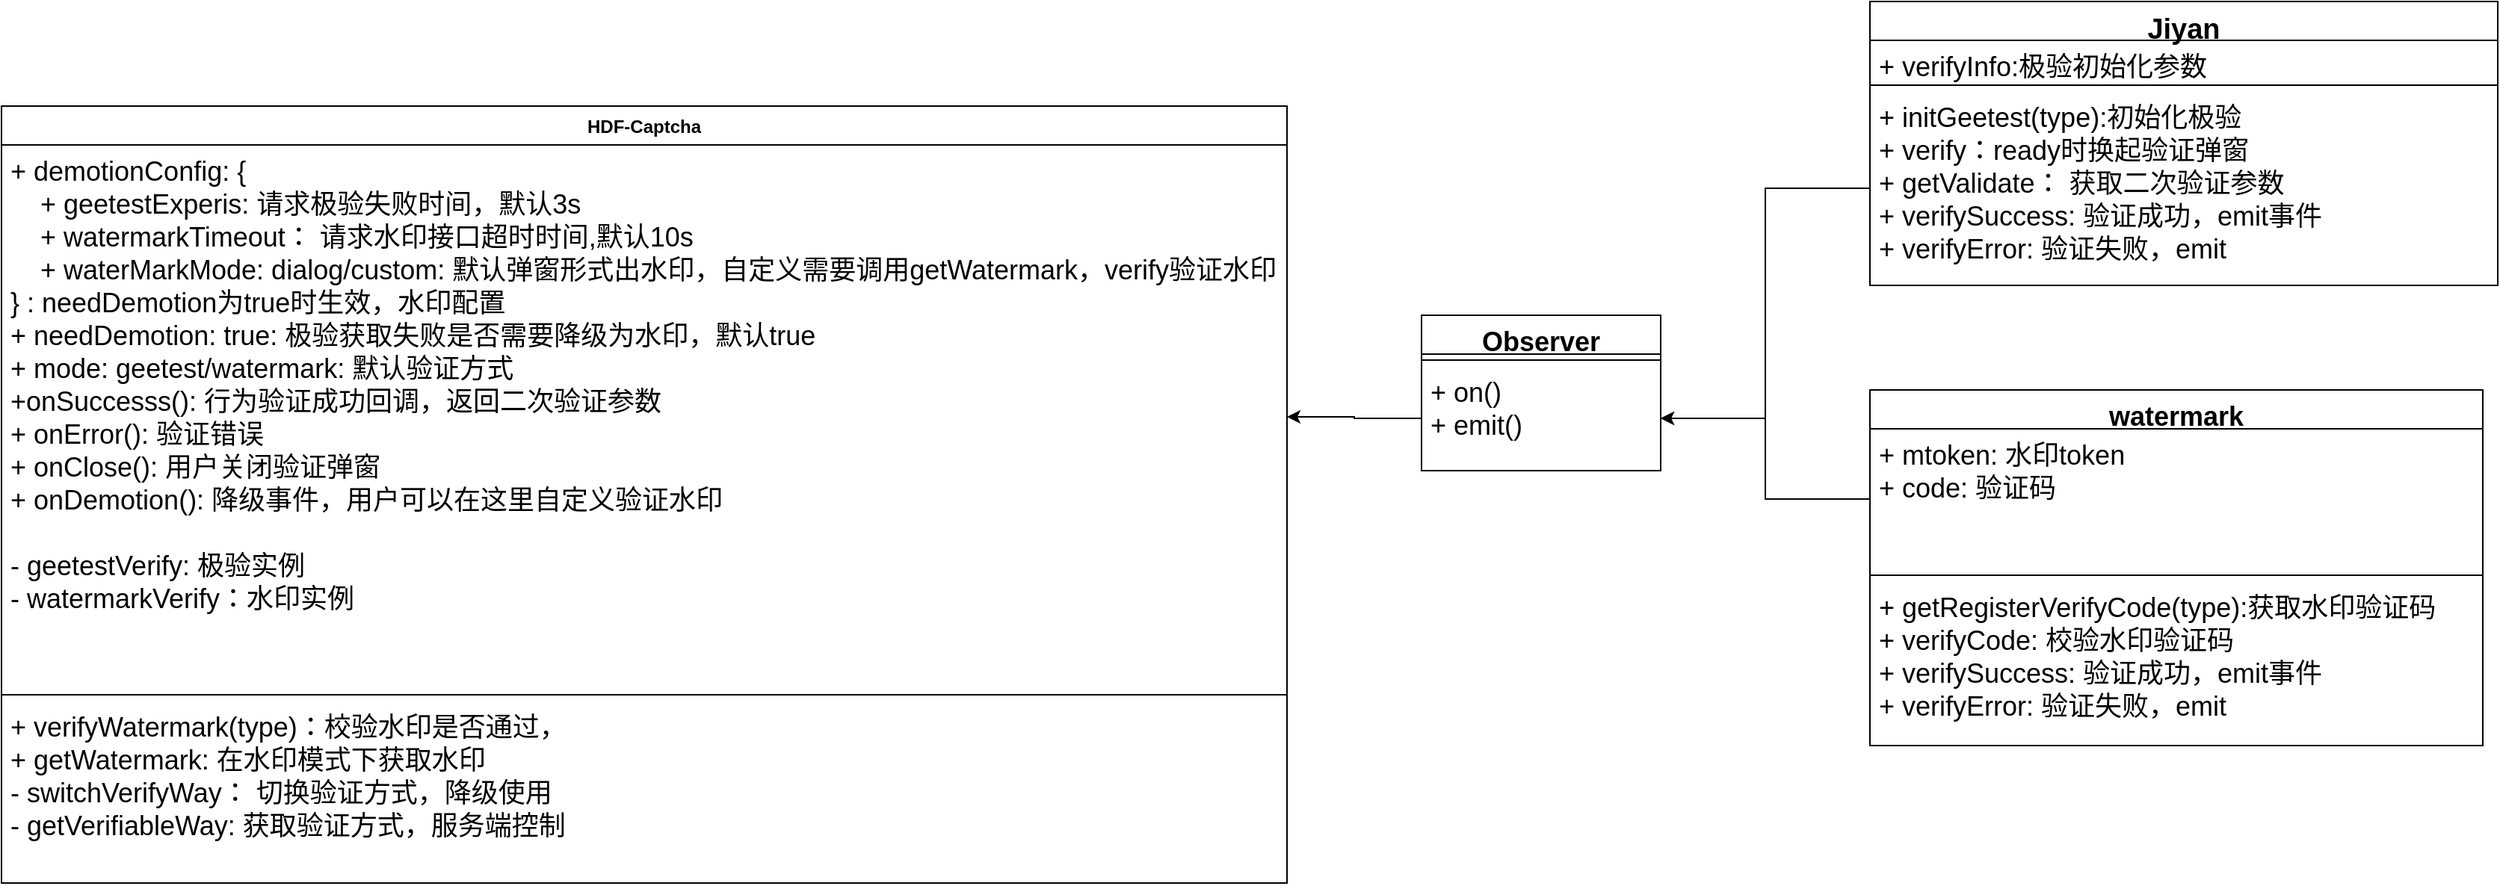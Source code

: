 <mxfile version="17.1.3" type="github">
  <diagram name="Page-1" id="c4acf3e9-155e-7222-9cf6-157b1a14988f">
    <mxGraphModel dx="3483" dy="981" grid="1" gridSize="10" guides="1" tooltips="1" connect="1" arrows="1" fold="1" page="1" pageScale="1" pageWidth="850" pageHeight="1100" background="none" math="0" shadow="0">
      <root>
        <mxCell id="0" />
        <mxCell id="1" parent="0" />
        <mxCell id="5d2195bd80daf111-26" style="edgeStyle=orthogonalEdgeStyle;rounded=0;html=1;dashed=1;labelBackgroundColor=none;startFill=0;endArrow=open;endFill=0;endSize=10;fontFamily=Verdana;fontSize=10;" parent="1" target="5d2195bd80daf111-17" edge="1">
          <mxGeometry relative="1" as="geometry">
            <Array as="points" />
            <mxPoint x="640" y="300" as="sourcePoint" />
          </mxGeometry>
        </mxCell>
        <mxCell id="y2ISrQt28wzneB1zYCyP-2" value="HDF-Captcha" style="swimlane;fontStyle=1;align=center;verticalAlign=top;childLayout=stackLayout;horizontal=1;startSize=26;horizontalStack=0;resizeParent=1;resizeParentMax=0;resizeLast=0;collapsible=1;marginBottom=0;" vertex="1" parent="1">
          <mxGeometry x="-1080" y="410" width="860" height="520" as="geometry" />
        </mxCell>
        <mxCell id="y2ISrQt28wzneB1zYCyP-3" value="+ demotionConfig: {&#xa;    + geetestExperis: 请求极验失败时间，默认3s&#xa;    + watermarkTimeout： 请求水印接口超时时间,默认10s&#xa;    + waterMarkMode: dialog/custom: 默认弹窗形式出水印，自定义需要调用getWatermark，verify验证水印&#xa;} : needDemotion为true时生效，水印配置&#xa;+ needDemotion: true: 极验获取失败是否需要降级为水印，默认true&#xa;+ mode: geetest/watermark: 默认验证方式&#xa;+onSuccesss(): 行为验证成功回调，返回二次验证参数&#xa;+ onError(): 验证错误&#xa;+ onClose(): 用户关闭验证弹窗&#xa;+ onDemotion(): 降级事件，用户可以在这里自定义验证水印&#xa;&#xa;- geetestVerify: 极验实例&#xa;- watermarkVerify：水印实例&#xa;" style="text;strokeColor=none;fillColor=none;align=left;verticalAlign=top;spacingLeft=4;spacingRight=4;overflow=hidden;rotatable=0;points=[[0,0.5],[1,0.5]];portConstraint=eastwest;fontSize=18;" vertex="1" parent="y2ISrQt28wzneB1zYCyP-2">
          <mxGeometry y="26" width="860" height="364" as="geometry" />
        </mxCell>
        <mxCell id="y2ISrQt28wzneB1zYCyP-4" value="" style="line;strokeWidth=1;fillColor=none;align=left;verticalAlign=middle;spacingTop=-1;spacingLeft=3;spacingRight=3;rotatable=0;labelPosition=right;points=[];portConstraint=eastwest;" vertex="1" parent="y2ISrQt28wzneB1zYCyP-2">
          <mxGeometry y="390" width="860" height="8" as="geometry" />
        </mxCell>
        <mxCell id="y2ISrQt28wzneB1zYCyP-5" value="+ verifyWatermark(type)：校验水印是否通过，&#xa;+ getWatermark: 在水印模式下获取水印&#xa;- switchVerifyWay： 切换验证方式，降级使用&#xa;- getVerifiableWay: 获取验证方式，服务端控制" style="text;strokeColor=none;fillColor=none;align=left;verticalAlign=top;spacingLeft=4;spacingRight=4;overflow=hidden;rotatable=0;points=[[0,0.5],[1,0.5]];portConstraint=eastwest;fontSize=18;" vertex="1" parent="y2ISrQt28wzneB1zYCyP-2">
          <mxGeometry y="398" width="860" height="122" as="geometry" />
        </mxCell>
        <mxCell id="y2ISrQt28wzneB1zYCyP-6" value="Jiyan" style="swimlane;fontStyle=1;align=center;verticalAlign=top;childLayout=stackLayout;horizontal=1;startSize=26;horizontalStack=0;resizeParent=1;resizeParentMax=0;resizeLast=0;collapsible=1;marginBottom=0;fontSize=19;" vertex="1" parent="1">
          <mxGeometry x="170" y="340" width="420" height="190" as="geometry" />
        </mxCell>
        <mxCell id="y2ISrQt28wzneB1zYCyP-7" value="+ verifyInfo:极验初始化参数" style="text;strokeColor=none;fillColor=none;align=left;verticalAlign=top;spacingLeft=4;spacingRight=4;overflow=hidden;rotatable=0;points=[[0,0.5],[1,0.5]];portConstraint=eastwest;fontSize=18;" vertex="1" parent="y2ISrQt28wzneB1zYCyP-6">
          <mxGeometry y="26" width="420" height="26" as="geometry" />
        </mxCell>
        <mxCell id="y2ISrQt28wzneB1zYCyP-8" value="" style="line;strokeWidth=1;fillColor=none;align=left;verticalAlign=middle;spacingTop=-1;spacingLeft=3;spacingRight=3;rotatable=0;labelPosition=right;points=[];portConstraint=eastwest;" vertex="1" parent="y2ISrQt28wzneB1zYCyP-6">
          <mxGeometry y="52" width="420" height="8" as="geometry" />
        </mxCell>
        <mxCell id="y2ISrQt28wzneB1zYCyP-9" value="+ initGeetest(type):初始化极验&#xa;+ verify：ready时换起验证弹窗&#xa;+ getValidate： 获取二次验证参数&#xa;+ verifySuccess: 验证成功，emit事件&#xa;+ verifyError: 验证失败，emit" style="text;strokeColor=none;fillColor=none;align=left;verticalAlign=top;spacingLeft=4;spacingRight=4;overflow=hidden;rotatable=0;points=[[0,0.5],[1,0.5]];portConstraint=eastwest;fontSize=18;" vertex="1" parent="y2ISrQt28wzneB1zYCyP-6">
          <mxGeometry y="60" width="420" height="130" as="geometry" />
        </mxCell>
        <mxCell id="y2ISrQt28wzneB1zYCyP-10" value="watermark" style="swimlane;fontStyle=1;align=center;verticalAlign=top;childLayout=stackLayout;horizontal=1;startSize=26;horizontalStack=0;resizeParent=1;resizeParentMax=0;resizeLast=0;collapsible=1;marginBottom=0;fontSize=18;" vertex="1" parent="1">
          <mxGeometry x="170" y="600" width="410" height="238" as="geometry" />
        </mxCell>
        <mxCell id="y2ISrQt28wzneB1zYCyP-11" value="+ mtoken: 水印token&#xa;+ code: 验证码" style="text;strokeColor=none;fillColor=none;align=left;verticalAlign=top;spacingLeft=4;spacingRight=4;overflow=hidden;rotatable=0;points=[[0,0.5],[1,0.5]];portConstraint=eastwest;fontSize=18;" vertex="1" parent="y2ISrQt28wzneB1zYCyP-10">
          <mxGeometry y="26" width="410" height="94" as="geometry" />
        </mxCell>
        <mxCell id="y2ISrQt28wzneB1zYCyP-12" value="" style="line;strokeWidth=1;fillColor=none;align=left;verticalAlign=middle;spacingTop=-1;spacingLeft=3;spacingRight=3;rotatable=0;labelPosition=right;points=[];portConstraint=eastwest;" vertex="1" parent="y2ISrQt28wzneB1zYCyP-10">
          <mxGeometry y="120" width="410" height="8" as="geometry" />
        </mxCell>
        <mxCell id="y2ISrQt28wzneB1zYCyP-13" value="+ getRegisterVerifyCode(type):获取水印验证码&#xa;+ verifyCode: 校验水印验证码&#xa;+ verifySuccess: 验证成功，emit事件&#xa;+ verifyError: 验证失败，emit" style="text;strokeColor=none;fillColor=none;align=left;verticalAlign=top;spacingLeft=4;spacingRight=4;overflow=hidden;rotatable=0;points=[[0,0.5],[1,0.5]];portConstraint=eastwest;fontSize=18;" vertex="1" parent="y2ISrQt28wzneB1zYCyP-10">
          <mxGeometry y="128" width="410" height="110" as="geometry" />
        </mxCell>
        <mxCell id="y2ISrQt28wzneB1zYCyP-16" value="Observer" style="swimlane;fontStyle=1;align=center;verticalAlign=top;childLayout=stackLayout;horizontal=1;startSize=26;horizontalStack=0;resizeParent=1;resizeParentMax=0;resizeLast=0;collapsible=1;marginBottom=0;fontSize=18;" vertex="1" parent="1">
          <mxGeometry x="-130" y="550" width="160" height="104" as="geometry" />
        </mxCell>
        <mxCell id="y2ISrQt28wzneB1zYCyP-18" value="" style="line;strokeWidth=1;fillColor=none;align=left;verticalAlign=middle;spacingTop=-1;spacingLeft=3;spacingRight=3;rotatable=0;labelPosition=right;points=[];portConstraint=eastwest;fontSize=18;" vertex="1" parent="y2ISrQt28wzneB1zYCyP-16">
          <mxGeometry y="26" width="160" height="8" as="geometry" />
        </mxCell>
        <mxCell id="y2ISrQt28wzneB1zYCyP-19" value="+ on()&#xa;+ emit()" style="text;strokeColor=none;fillColor=none;align=left;verticalAlign=top;spacingLeft=4;spacingRight=4;overflow=hidden;rotatable=0;points=[[0,0.5],[1,0.5]];portConstraint=eastwest;fontSize=18;" vertex="1" parent="y2ISrQt28wzneB1zYCyP-16">
          <mxGeometry y="34" width="160" height="70" as="geometry" />
        </mxCell>
        <mxCell id="y2ISrQt28wzneB1zYCyP-25" style="edgeStyle=orthogonalEdgeStyle;rounded=0;orthogonalLoop=1;jettySize=auto;html=1;exitX=0;exitY=0.5;exitDx=0;exitDy=0;entryX=1;entryY=0.5;entryDx=0;entryDy=0;fontSize=18;" edge="1" parent="1" source="y2ISrQt28wzneB1zYCyP-9" target="y2ISrQt28wzneB1zYCyP-19">
          <mxGeometry relative="1" as="geometry" />
        </mxCell>
        <mxCell id="y2ISrQt28wzneB1zYCyP-26" style="edgeStyle=orthogonalEdgeStyle;rounded=0;orthogonalLoop=1;jettySize=auto;html=1;exitX=0;exitY=0.5;exitDx=0;exitDy=0;entryX=1;entryY=0.5;entryDx=0;entryDy=0;fontSize=18;" edge="1" parent="1" source="y2ISrQt28wzneB1zYCyP-11" target="y2ISrQt28wzneB1zYCyP-19">
          <mxGeometry relative="1" as="geometry" />
        </mxCell>
        <mxCell id="y2ISrQt28wzneB1zYCyP-27" style="edgeStyle=orthogonalEdgeStyle;rounded=0;orthogonalLoop=1;jettySize=auto;html=1;exitX=0;exitY=0.5;exitDx=0;exitDy=0;fontSize=18;" edge="1" parent="1" source="y2ISrQt28wzneB1zYCyP-19" target="y2ISrQt28wzneB1zYCyP-3">
          <mxGeometry relative="1" as="geometry" />
        </mxCell>
      </root>
    </mxGraphModel>
  </diagram>
</mxfile>
